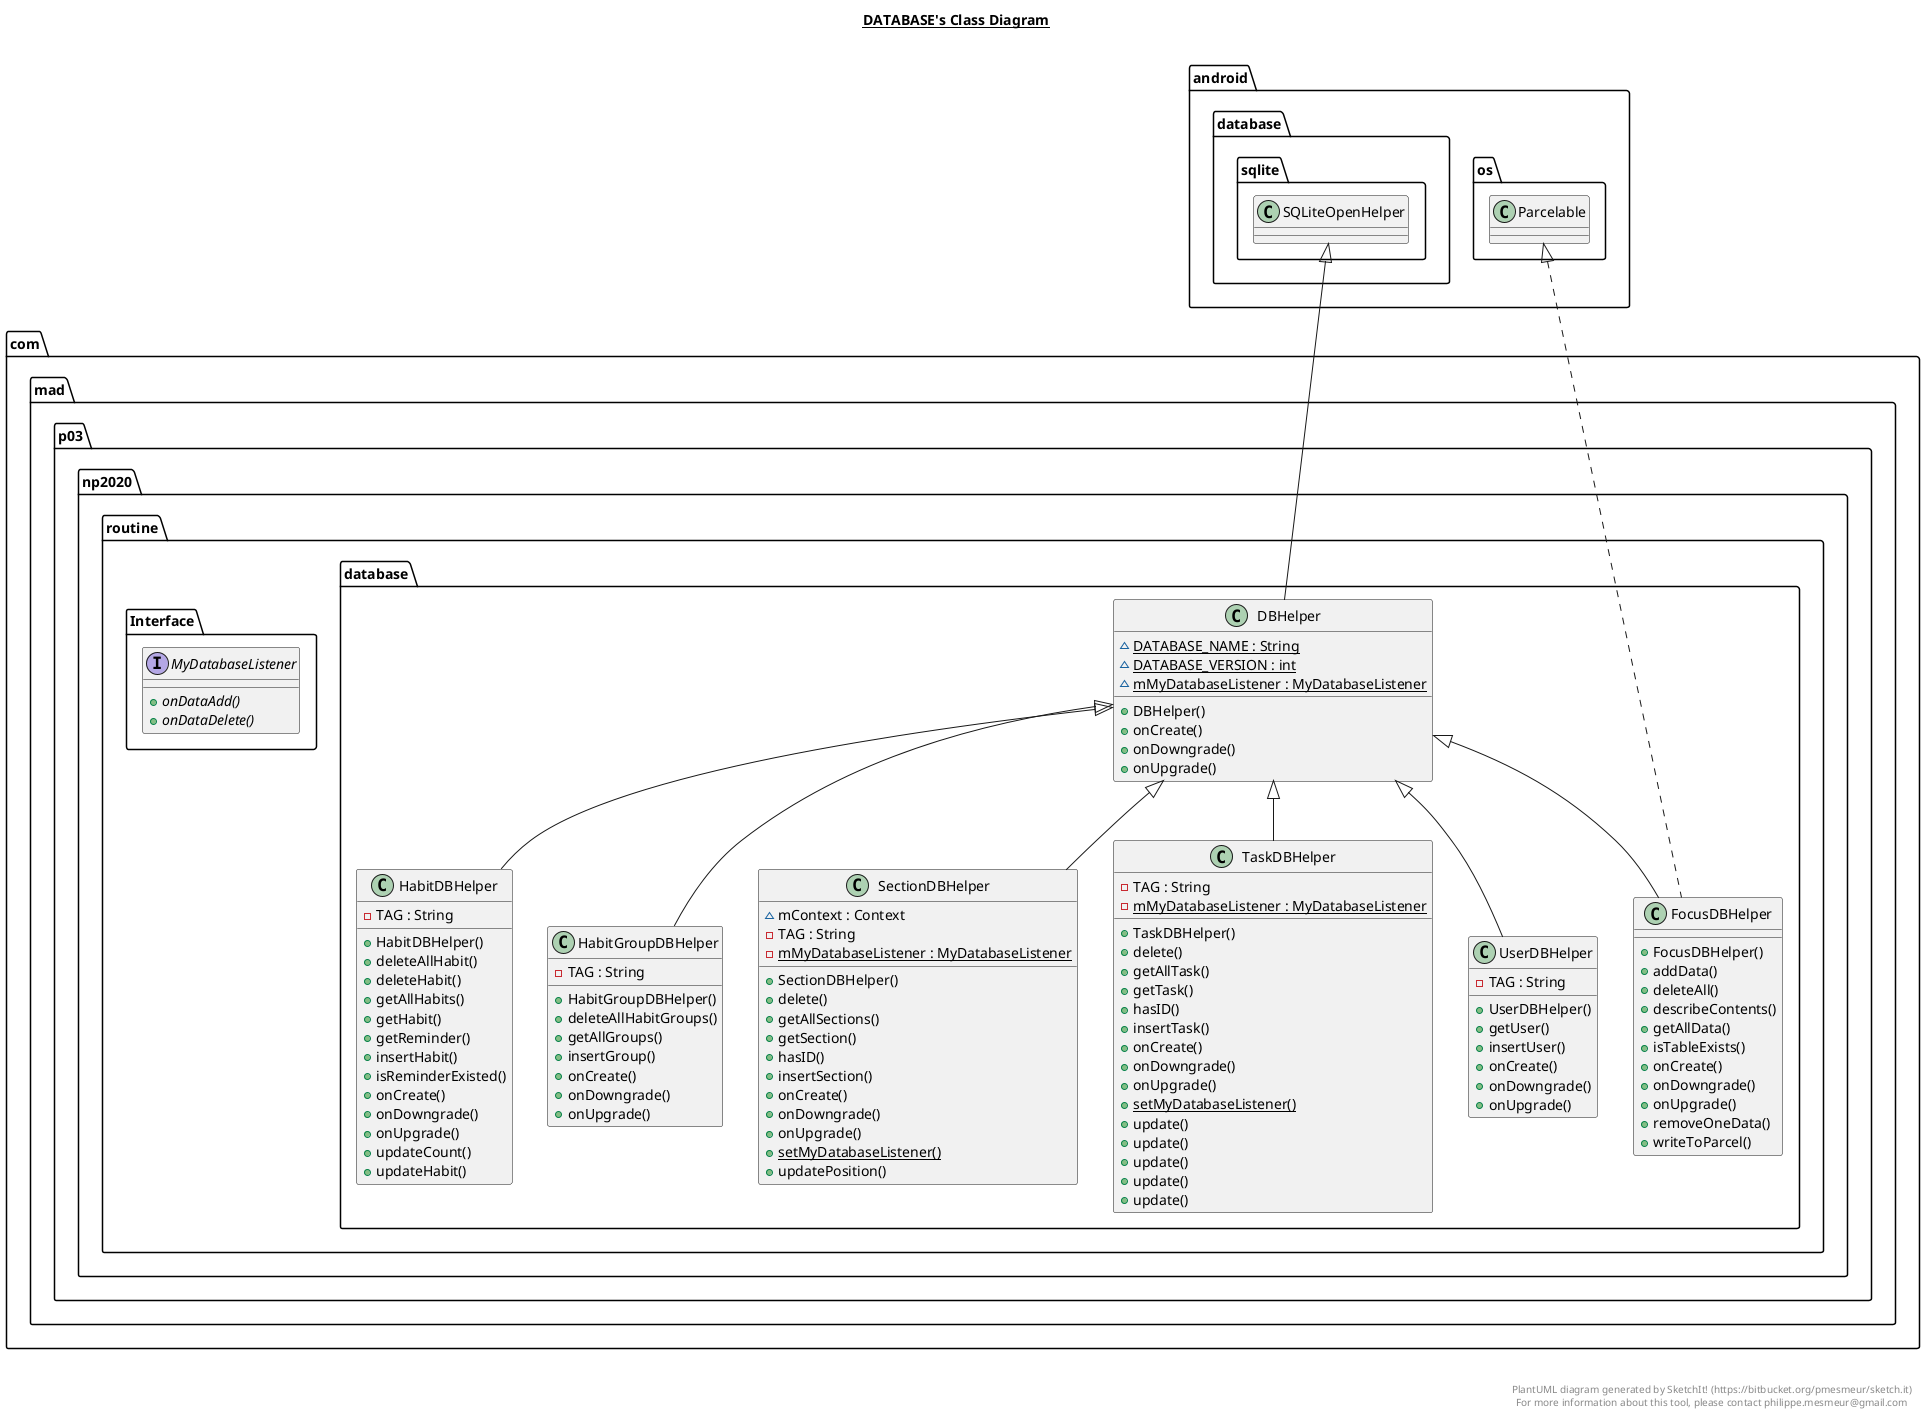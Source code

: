 @startuml

title __DATABASE's Class Diagram__\n

  namespace com.mad.p03.np2020.routine {
    namespace database {
      class com.mad.p03.np2020.routine.database.DBHelper {
          {static} ~ DATABASE_NAME : String
          {static} ~ DATABASE_VERSION : int
          {static} ~ mMyDatabaseListener : MyDatabaseListener
          + DBHelper()
          + onCreate()
          + onDowngrade()
          + onUpgrade()
      }
    }
  }
  

  namespace com.mad.p03.np2020.routine {
    namespace database {
      class com.mad.p03.np2020.routine.database.FocusDBHelper {
          + FocusDBHelper()
          + addData()
          + deleteAll()
          + describeContents()
          + getAllData()
          + isTableExists()
          + onCreate()
          + onDowngrade()
          + onUpgrade()
          + removeOneData()
          + writeToParcel()
      }
    }
  }
  

  namespace com.mad.p03.np2020.routine {
    namespace database {
      class com.mad.p03.np2020.routine.database.HabitDBHelper {
          - TAG : String
          + HabitDBHelper()
          + deleteAllHabit()
          + deleteHabit()
          + getAllHabits()
          + getHabit()
          + getReminder()
          + insertHabit()
          + isReminderExisted()
          + onCreate()
          + onDowngrade()
          + onUpgrade()
          + updateCount()
          + updateHabit()
      }
    }
  }
  

  namespace com.mad.p03.np2020.routine {
    namespace database {
      class com.mad.p03.np2020.routine.database.HabitGroupDBHelper {
          - TAG : String
          + HabitGroupDBHelper()
          + deleteAllHabitGroups()
          + getAllGroups()
          + insertGroup()
          + onCreate()
          + onDowngrade()
          + onUpgrade()
      }
    }
  }
  

  namespace com.mad.p03.np2020.routine {
    namespace database {
      interface com.mad.p03.np2020.routine.Interface.MyDatabaseListener {
          {abstract} + onDataAdd()
          {abstract} + onDataDelete()
      }
    }
  }
  

  namespace com.mad.p03.np2020.routine {
    namespace database {
      class com.mad.p03.np2020.routine.database.SectionDBHelper {
          ~ mContext : Context
          - TAG : String
          {static} - mMyDatabaseListener : MyDatabaseListener
          + SectionDBHelper()
          + delete()
          + getAllSections()
          + getSection()
          + hasID()
          + insertSection()
          + onCreate()
          + onDowngrade()
          + onUpgrade()
          {static} + setMyDatabaseListener()
          + updatePosition()
      }
    }
  }
  

  namespace com.mad.p03.np2020.routine {
    namespace database {
      class com.mad.p03.np2020.routine.database.TaskDBHelper {
          - TAG : String
          {static} - mMyDatabaseListener : MyDatabaseListener
          + TaskDBHelper()
          + delete()
          + getAllTask()
          + getTask()
          + hasID()
          + insertTask()
          + onCreate()
          + onDowngrade()
          + onUpgrade()
          {static} + setMyDatabaseListener()
          + update()
          + update()
          + update()
          + update()
          + update()
      }
    }
  }
  

  namespace com.mad.p03.np2020.routine {
    namespace database {
      class com.mad.p03.np2020.routine.database.UserDBHelper {
          - TAG : String
          + UserDBHelper()
          + getUser()
          + insertUser()
          + onCreate()
          + onDowngrade()
          + onUpgrade()
      }
    }
  }
  

  com.mad.p03.np2020.routine.database.DBHelper -up-|> android.database.sqlite.SQLiteOpenHelper
  com.mad.p03.np2020.routine.database.FocusDBHelper .up.|> android.os.Parcelable
  com.mad.p03.np2020.routine.database.FocusDBHelper -up-|> com.mad.p03.np2020.routine.database.DBHelper
  com.mad.p03.np2020.routine.database.HabitDBHelper -up-|> com.mad.p03.np2020.routine.database.DBHelper
  com.mad.p03.np2020.routine.database.HabitGroupDBHelper -up-|> com.mad.p03.np2020.routine.database.DBHelper
  com.mad.p03.np2020.routine.database.SectionDBHelper -up-|> com.mad.p03.np2020.routine.database.DBHelper
  com.mad.p03.np2020.routine.database.TaskDBHelper -up-|> com.mad.p03.np2020.routine.database.DBHelper
  com.mad.p03.np2020.routine.database.UserDBHelper -up-|> com.mad.p03.np2020.routine.database.DBHelper


right footer


PlantUML diagram generated by SketchIt! (https://bitbucket.org/pmesmeur/sketch.it)
For more information about this tool, please contact philippe.mesmeur@gmail.com
endfooter

@enduml
